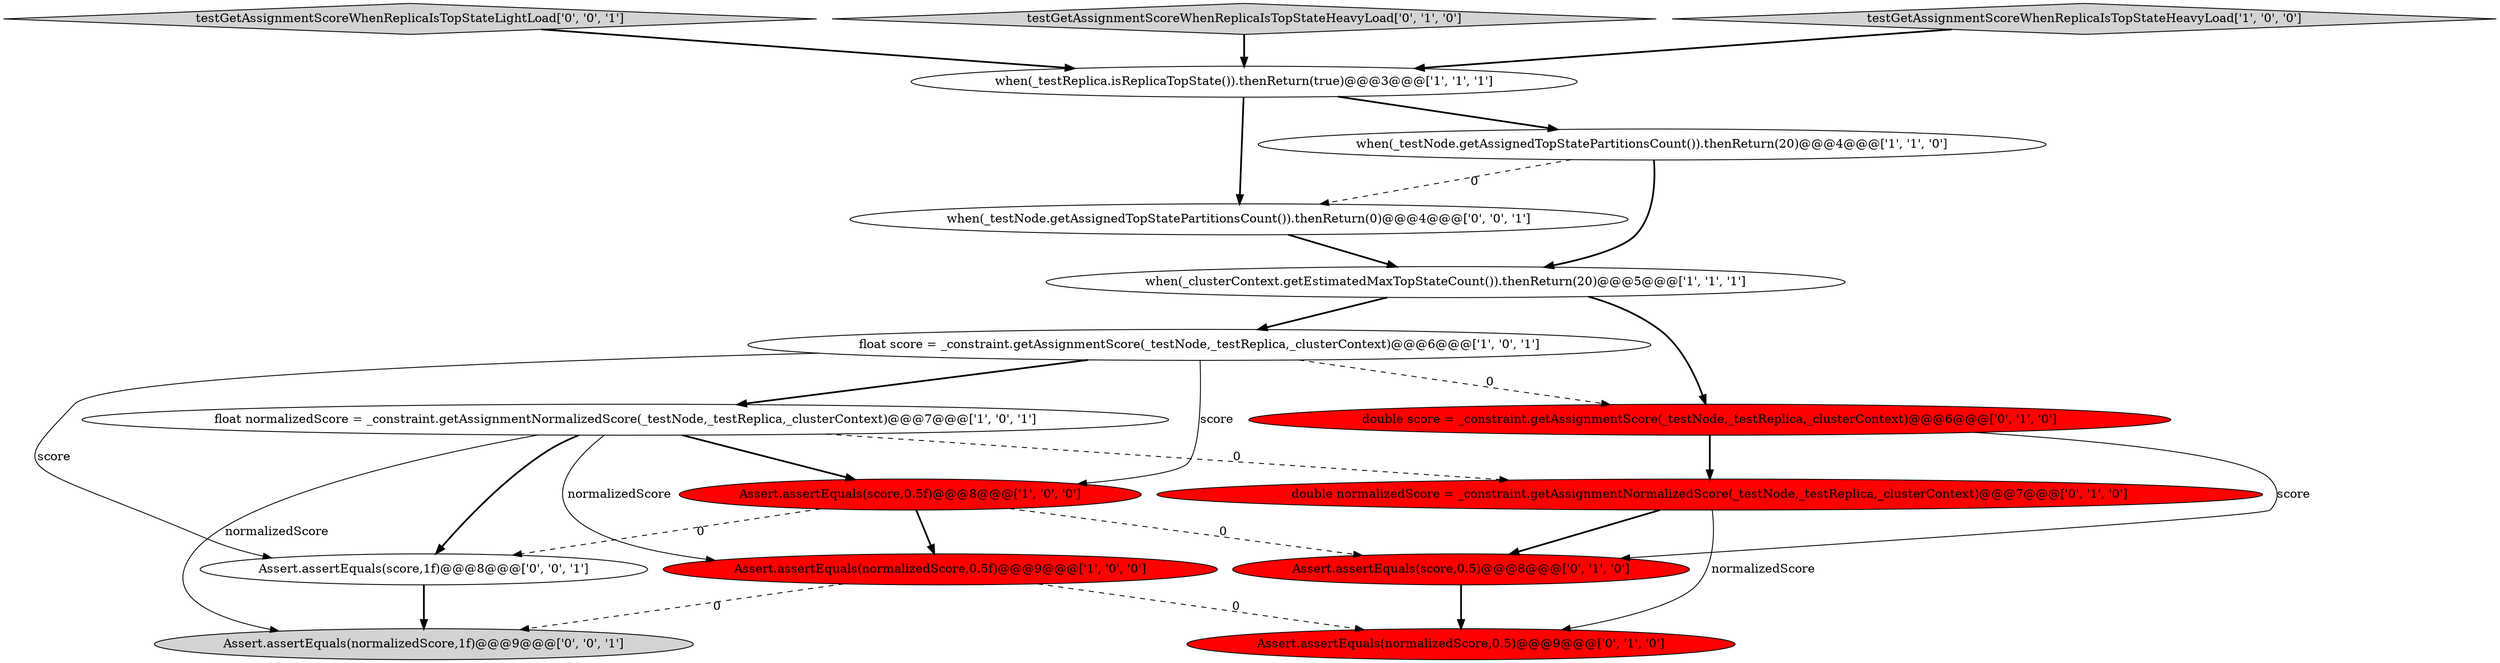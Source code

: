 digraph {
14 [style = filled, label = "testGetAssignmentScoreWhenReplicaIsTopStateLightLoad['0', '0', '1']", fillcolor = lightgray, shape = diamond image = "AAA0AAABBB3BBB"];
0 [style = filled, label = "float score = _constraint.getAssignmentScore(_testNode,_testReplica,_clusterContext)@@@6@@@['1', '0', '1']", fillcolor = white, shape = ellipse image = "AAA0AAABBB1BBB"];
9 [style = filled, label = "testGetAssignmentScoreWhenReplicaIsTopStateHeavyLoad['0', '1', '0']", fillcolor = lightgray, shape = diamond image = "AAA0AAABBB2BBB"];
10 [style = filled, label = "Assert.assertEquals(normalizedScore,0.5)@@@9@@@['0', '1', '0']", fillcolor = red, shape = ellipse image = "AAA1AAABBB2BBB"];
13 [style = filled, label = "Assert.assertEquals(score,1f)@@@8@@@['0', '0', '1']", fillcolor = white, shape = ellipse image = "AAA0AAABBB3BBB"];
11 [style = filled, label = "double normalizedScore = _constraint.getAssignmentNormalizedScore(_testNode,_testReplica,_clusterContext)@@@7@@@['0', '1', '0']", fillcolor = red, shape = ellipse image = "AAA1AAABBB2BBB"];
8 [style = filled, label = "Assert.assertEquals(score,0.5)@@@8@@@['0', '1', '0']", fillcolor = red, shape = ellipse image = "AAA1AAABBB2BBB"];
6 [style = filled, label = "Assert.assertEquals(normalizedScore,0.5f)@@@9@@@['1', '0', '0']", fillcolor = red, shape = ellipse image = "AAA1AAABBB1BBB"];
1 [style = filled, label = "when(_clusterContext.getEstimatedMaxTopStateCount()).thenReturn(20)@@@5@@@['1', '1', '1']", fillcolor = white, shape = ellipse image = "AAA0AAABBB1BBB"];
16 [style = filled, label = "when(_testNode.getAssignedTopStatePartitionsCount()).thenReturn(0)@@@4@@@['0', '0', '1']", fillcolor = white, shape = ellipse image = "AAA0AAABBB3BBB"];
3 [style = filled, label = "float normalizedScore = _constraint.getAssignmentNormalizedScore(_testNode,_testReplica,_clusterContext)@@@7@@@['1', '0', '1']", fillcolor = white, shape = ellipse image = "AAA0AAABBB1BBB"];
4 [style = filled, label = "Assert.assertEquals(score,0.5f)@@@8@@@['1', '0', '0']", fillcolor = red, shape = ellipse image = "AAA1AAABBB1BBB"];
7 [style = filled, label = "when(_testReplica.isReplicaTopState()).thenReturn(true)@@@3@@@['1', '1', '1']", fillcolor = white, shape = ellipse image = "AAA0AAABBB1BBB"];
15 [style = filled, label = "Assert.assertEquals(normalizedScore,1f)@@@9@@@['0', '0', '1']", fillcolor = lightgray, shape = ellipse image = "AAA0AAABBB3BBB"];
2 [style = filled, label = "testGetAssignmentScoreWhenReplicaIsTopStateHeavyLoad['1', '0', '0']", fillcolor = lightgray, shape = diamond image = "AAA0AAABBB1BBB"];
12 [style = filled, label = "double score = _constraint.getAssignmentScore(_testNode,_testReplica,_clusterContext)@@@6@@@['0', '1', '0']", fillcolor = red, shape = ellipse image = "AAA1AAABBB2BBB"];
5 [style = filled, label = "when(_testNode.getAssignedTopStatePartitionsCount()).thenReturn(20)@@@4@@@['1', '1', '0']", fillcolor = white, shape = ellipse image = "AAA0AAABBB1BBB"];
0->3 [style = bold, label=""];
11->10 [style = solid, label="normalizedScore"];
8->10 [style = bold, label=""];
4->6 [style = bold, label=""];
12->11 [style = bold, label=""];
0->4 [style = solid, label="score"];
1->0 [style = bold, label=""];
0->12 [style = dashed, label="0"];
9->7 [style = bold, label=""];
3->6 [style = solid, label="normalizedScore"];
3->4 [style = bold, label=""];
14->7 [style = bold, label=""];
6->10 [style = dashed, label="0"];
5->16 [style = dashed, label="0"];
5->1 [style = bold, label=""];
7->5 [style = bold, label=""];
16->1 [style = bold, label=""];
6->15 [style = dashed, label="0"];
0->13 [style = solid, label="score"];
7->16 [style = bold, label=""];
4->8 [style = dashed, label="0"];
1->12 [style = bold, label=""];
3->15 [style = solid, label="normalizedScore"];
3->13 [style = bold, label=""];
12->8 [style = solid, label="score"];
11->8 [style = bold, label=""];
13->15 [style = bold, label=""];
2->7 [style = bold, label=""];
4->13 [style = dashed, label="0"];
3->11 [style = dashed, label="0"];
}
